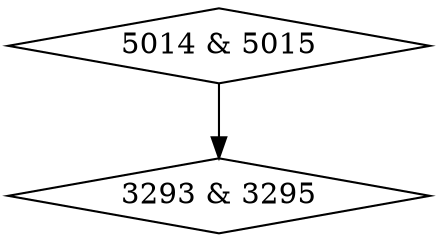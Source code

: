 digraph {
0 [label = "3293 & 3295", shape = diamond];
1 [label = "5014 & 5015", shape = diamond];
1->0;
}
